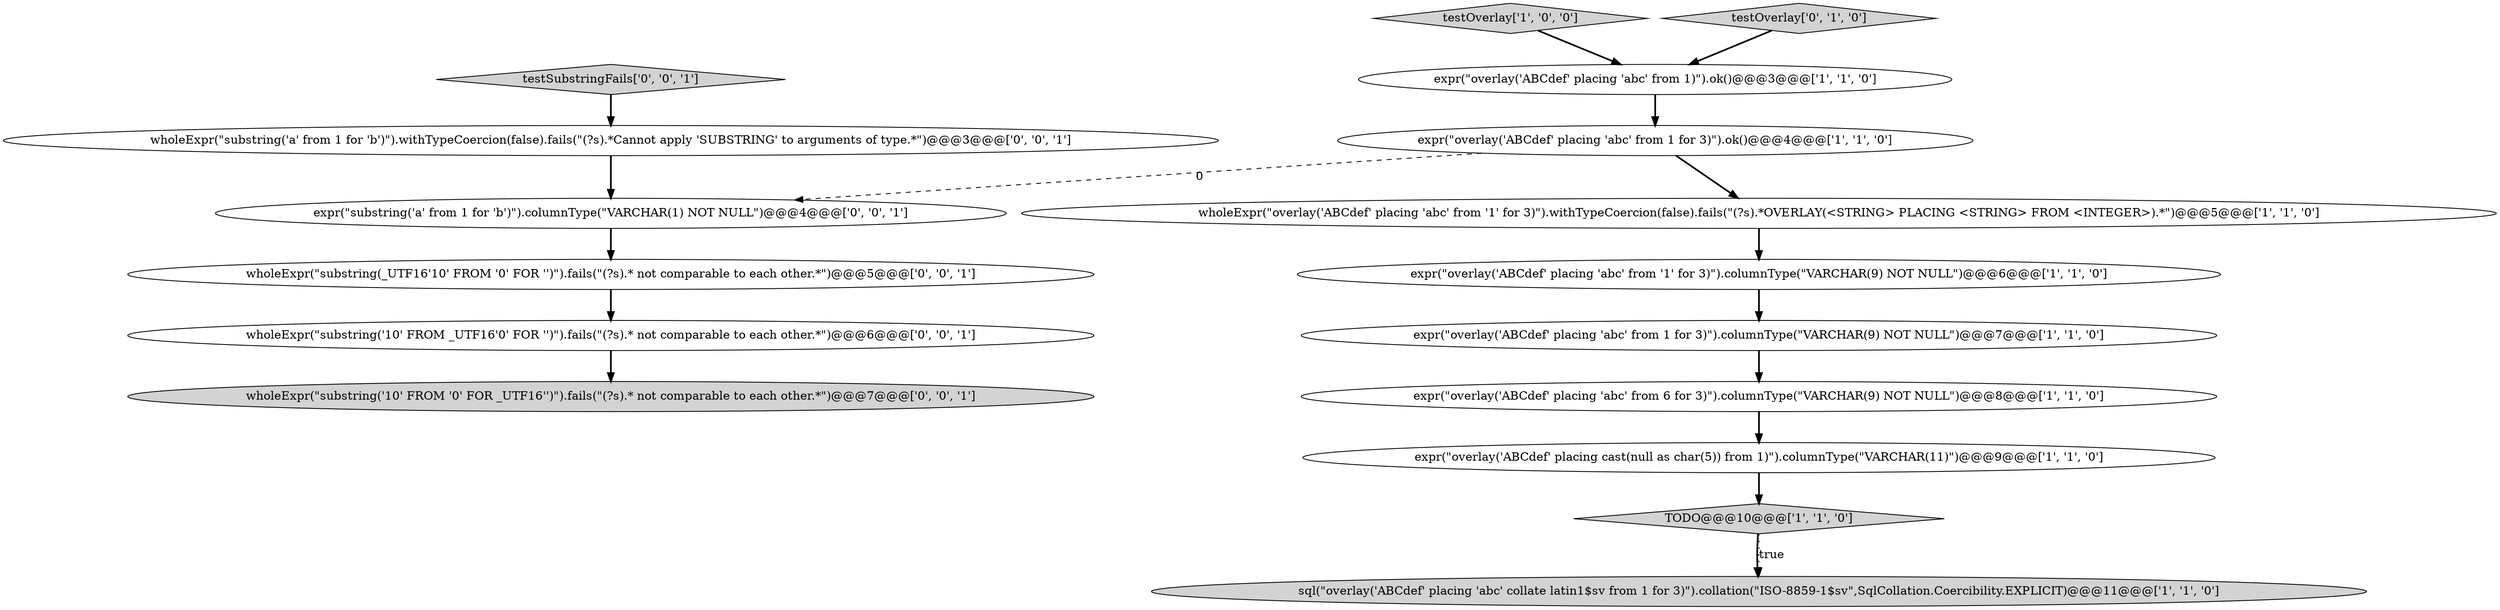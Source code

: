digraph {
1 [style = filled, label = "sql(\"overlay('ABCdef' placing 'abc' collate latin1$sv from 1 for 3)\").collation(\"ISO-8859-1$sv\",SqlCollation.Coercibility.EXPLICIT)@@@11@@@['1', '1', '0']", fillcolor = lightgray, shape = ellipse image = "AAA0AAABBB1BBB"];
5 [style = filled, label = "expr(\"overlay('ABCdef' placing 'abc' from 1 for 3)\").ok()@@@4@@@['1', '1', '0']", fillcolor = white, shape = ellipse image = "AAA0AAABBB1BBB"];
12 [style = filled, label = "expr(\"substring('a' from 1 for 'b')\").columnType(\"VARCHAR(1) NOT NULL\")@@@4@@@['0', '0', '1']", fillcolor = white, shape = ellipse image = "AAA0AAABBB3BBB"];
6 [style = filled, label = "expr(\"overlay('ABCdef' placing 'abc' from 1)\").ok()@@@3@@@['1', '1', '0']", fillcolor = white, shape = ellipse image = "AAA0AAABBB1BBB"];
3 [style = filled, label = "expr(\"overlay('ABCdef' placing 'abc' from 6 for 3)\").columnType(\"VARCHAR(9) NOT NULL\")@@@8@@@['1', '1', '0']", fillcolor = white, shape = ellipse image = "AAA0AAABBB1BBB"];
9 [style = filled, label = "testOverlay['1', '0', '0']", fillcolor = lightgray, shape = diamond image = "AAA0AAABBB1BBB"];
15 [style = filled, label = "wholeExpr(\"substring(_UTF16'10' FROM '0' FOR '\')\").fails(\"(?s).* not comparable to each other.*\")@@@5@@@['0', '0', '1']", fillcolor = white, shape = ellipse image = "AAA0AAABBB3BBB"];
0 [style = filled, label = "wholeExpr(\"overlay('ABCdef' placing 'abc' from '1' for 3)\").withTypeCoercion(false).fails(\"(?s).*OVERLAY\(<STRING> PLACING <STRING> FROM <INTEGER>\).*\")@@@5@@@['1', '1', '0']", fillcolor = white, shape = ellipse image = "AAA0AAABBB1BBB"];
8 [style = filled, label = "expr(\"overlay('ABCdef' placing 'abc' from 1 for 3)\").columnType(\"VARCHAR(9) NOT NULL\")@@@7@@@['1', '1', '0']", fillcolor = white, shape = ellipse image = "AAA0AAABBB1BBB"];
13 [style = filled, label = "wholeExpr(\"substring('10' FROM '0' FOR _UTF16'\')\").fails(\"(?s).* not comparable to each other.*\")@@@7@@@['0', '0', '1']", fillcolor = lightgray, shape = ellipse image = "AAA0AAABBB3BBB"];
4 [style = filled, label = "expr(\"overlay('ABCdef' placing cast(null as char(5)) from 1)\").columnType(\"VARCHAR(11)\")@@@9@@@['1', '1', '0']", fillcolor = white, shape = ellipse image = "AAA0AAABBB1BBB"];
7 [style = filled, label = "expr(\"overlay('ABCdef' placing 'abc' from '1' for 3)\").columnType(\"VARCHAR(9) NOT NULL\")@@@6@@@['1', '1', '0']", fillcolor = white, shape = ellipse image = "AAA0AAABBB1BBB"];
14 [style = filled, label = "testSubstringFails['0', '0', '1']", fillcolor = lightgray, shape = diamond image = "AAA0AAABBB3BBB"];
2 [style = filled, label = "TODO@@@10@@@['1', '1', '0']", fillcolor = lightgray, shape = diamond image = "AAA0AAABBB1BBB"];
10 [style = filled, label = "testOverlay['0', '1', '0']", fillcolor = lightgray, shape = diamond image = "AAA0AAABBB2BBB"];
11 [style = filled, label = "wholeExpr(\"substring('a' from 1 for 'b')\").withTypeCoercion(false).fails(\"(?s).*Cannot apply 'SUBSTRING' to arguments of type.*\")@@@3@@@['0', '0', '1']", fillcolor = white, shape = ellipse image = "AAA0AAABBB3BBB"];
16 [style = filled, label = "wholeExpr(\"substring('10' FROM _UTF16'0' FOR '\')\").fails(\"(?s).* not comparable to each other.*\")@@@6@@@['0', '0', '1']", fillcolor = white, shape = ellipse image = "AAA0AAABBB3BBB"];
6->5 [style = bold, label=""];
0->7 [style = bold, label=""];
11->12 [style = bold, label=""];
16->13 [style = bold, label=""];
5->12 [style = dashed, label="0"];
4->2 [style = bold, label=""];
5->0 [style = bold, label=""];
7->8 [style = bold, label=""];
15->16 [style = bold, label=""];
14->11 [style = bold, label=""];
3->4 [style = bold, label=""];
10->6 [style = bold, label=""];
2->1 [style = bold, label=""];
2->1 [style = dotted, label="true"];
9->6 [style = bold, label=""];
8->3 [style = bold, label=""];
12->15 [style = bold, label=""];
}
